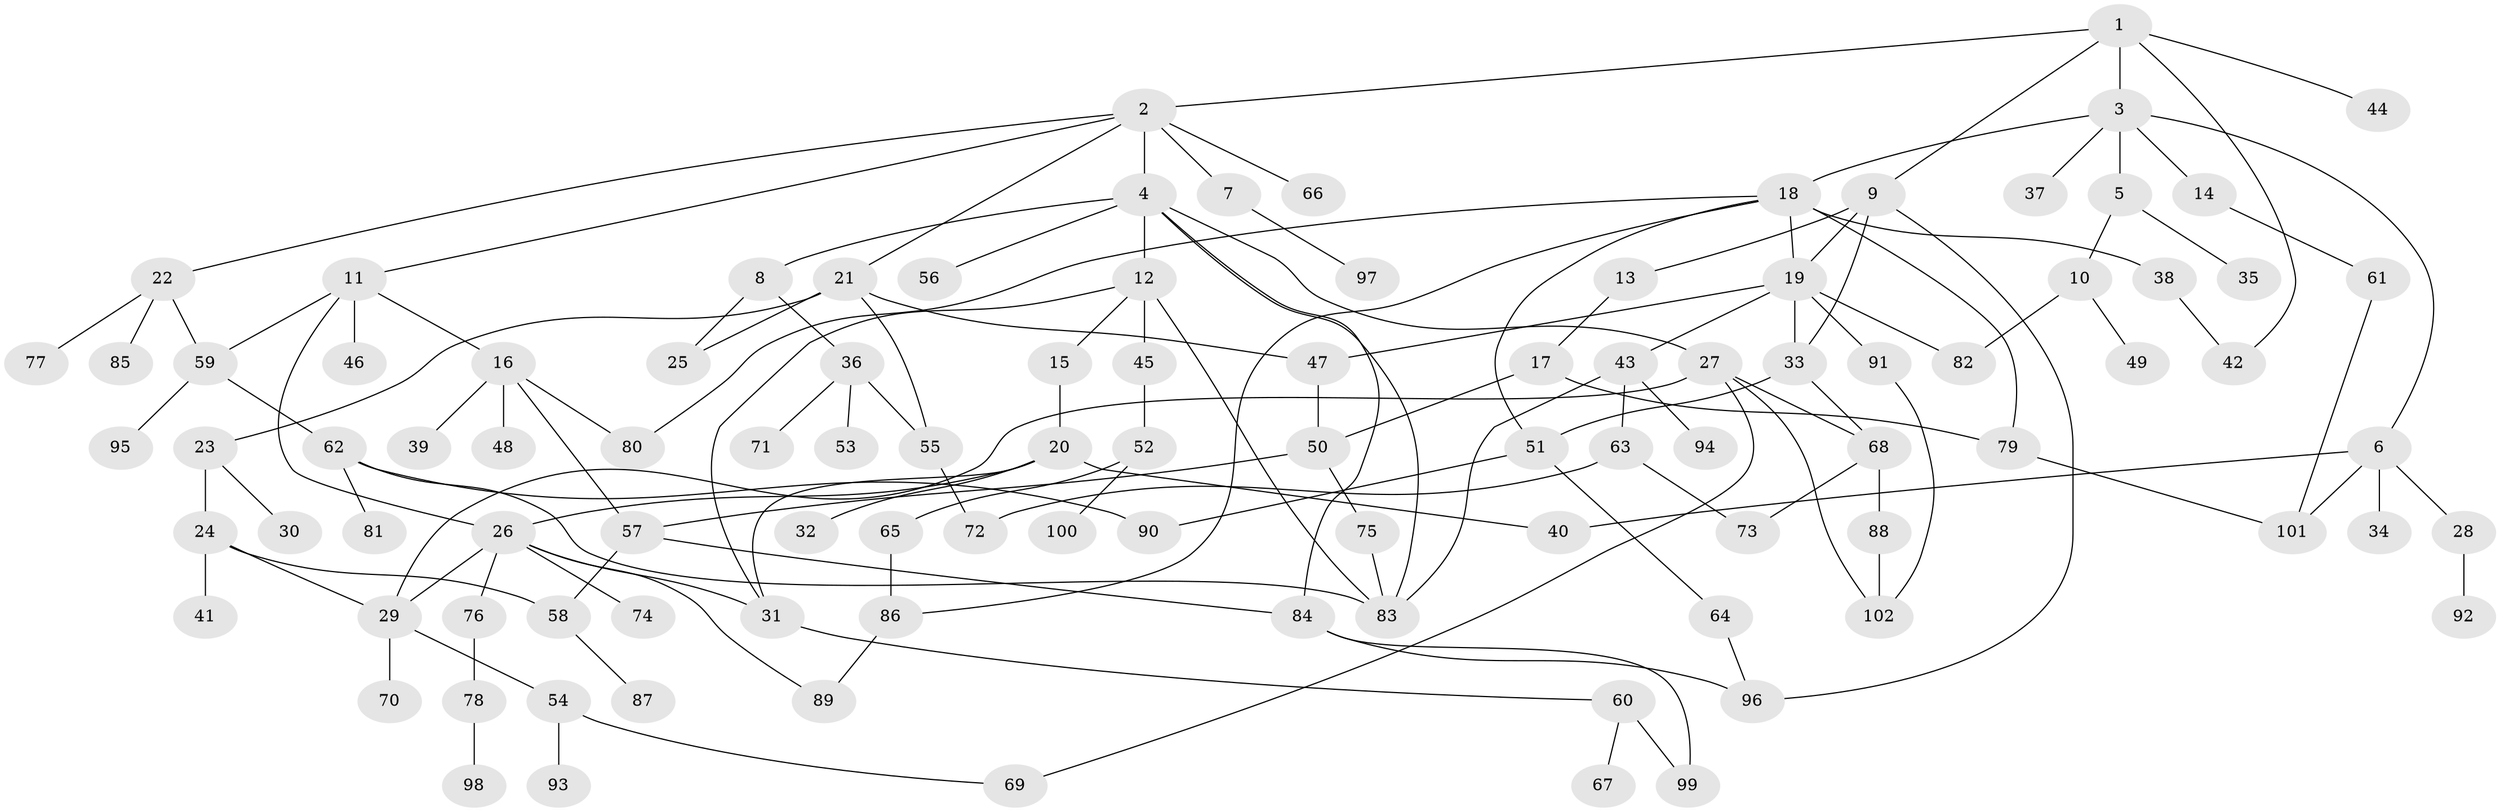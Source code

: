 // coarse degree distribution, {4: 0.06944444444444445, 10: 0.027777777777777776, 7: 0.08333333333333333, 5: 0.08333333333333333, 1: 0.3194444444444444, 3: 0.1527777777777778, 6: 0.027777777777777776, 8: 0.013888888888888888, 2: 0.2222222222222222}
// Generated by graph-tools (version 1.1) at 2025/51/02/27/25 19:51:40]
// undirected, 102 vertices, 140 edges
graph export_dot {
graph [start="1"]
  node [color=gray90,style=filled];
  1;
  2;
  3;
  4;
  5;
  6;
  7;
  8;
  9;
  10;
  11;
  12;
  13;
  14;
  15;
  16;
  17;
  18;
  19;
  20;
  21;
  22;
  23;
  24;
  25;
  26;
  27;
  28;
  29;
  30;
  31;
  32;
  33;
  34;
  35;
  36;
  37;
  38;
  39;
  40;
  41;
  42;
  43;
  44;
  45;
  46;
  47;
  48;
  49;
  50;
  51;
  52;
  53;
  54;
  55;
  56;
  57;
  58;
  59;
  60;
  61;
  62;
  63;
  64;
  65;
  66;
  67;
  68;
  69;
  70;
  71;
  72;
  73;
  74;
  75;
  76;
  77;
  78;
  79;
  80;
  81;
  82;
  83;
  84;
  85;
  86;
  87;
  88;
  89;
  90;
  91;
  92;
  93;
  94;
  95;
  96;
  97;
  98;
  99;
  100;
  101;
  102;
  1 -- 2;
  1 -- 3;
  1 -- 9;
  1 -- 42;
  1 -- 44;
  2 -- 4;
  2 -- 7;
  2 -- 11;
  2 -- 21;
  2 -- 22;
  2 -- 66;
  3 -- 5;
  3 -- 6;
  3 -- 14;
  3 -- 18;
  3 -- 37;
  4 -- 8;
  4 -- 12;
  4 -- 27;
  4 -- 56;
  4 -- 83;
  4 -- 84;
  5 -- 10;
  5 -- 35;
  6 -- 28;
  6 -- 34;
  6 -- 40;
  6 -- 101;
  7 -- 97;
  8 -- 25;
  8 -- 36;
  9 -- 13;
  9 -- 96;
  9 -- 33;
  9 -- 19;
  10 -- 49;
  10 -- 82;
  11 -- 16;
  11 -- 26;
  11 -- 46;
  11 -- 59;
  12 -- 15;
  12 -- 31;
  12 -- 45;
  12 -- 83;
  13 -- 17;
  14 -- 61;
  15 -- 20;
  16 -- 39;
  16 -- 48;
  16 -- 57;
  16 -- 80;
  17 -- 50;
  17 -- 79;
  18 -- 19;
  18 -- 38;
  18 -- 79;
  18 -- 80;
  18 -- 86;
  18 -- 51;
  19 -- 33;
  19 -- 43;
  19 -- 82;
  19 -- 91;
  19 -- 47;
  20 -- 32;
  20 -- 31;
  20 -- 40;
  20 -- 26;
  21 -- 23;
  21 -- 47;
  21 -- 55;
  21 -- 25;
  22 -- 77;
  22 -- 85;
  22 -- 59;
  23 -- 24;
  23 -- 30;
  24 -- 29;
  24 -- 41;
  24 -- 58;
  26 -- 74;
  26 -- 76;
  26 -- 89;
  26 -- 31;
  26 -- 29;
  27 -- 69;
  27 -- 102;
  27 -- 29;
  27 -- 68;
  28 -- 92;
  29 -- 54;
  29 -- 70;
  31 -- 60;
  33 -- 51;
  33 -- 68;
  36 -- 53;
  36 -- 71;
  36 -- 55;
  38 -- 42;
  43 -- 63;
  43 -- 94;
  43 -- 83;
  45 -- 52;
  47 -- 50;
  50 -- 75;
  50 -- 57;
  51 -- 64;
  51 -- 90;
  52 -- 65;
  52 -- 100;
  54 -- 93;
  54 -- 69;
  55 -- 72;
  57 -- 58;
  57 -- 84;
  58 -- 87;
  59 -- 62;
  59 -- 95;
  60 -- 67;
  60 -- 99;
  61 -- 101;
  62 -- 81;
  62 -- 83;
  62 -- 90;
  63 -- 72;
  63 -- 73;
  64 -- 96;
  65 -- 86;
  68 -- 73;
  68 -- 88;
  75 -- 83;
  76 -- 78;
  78 -- 98;
  79 -- 101;
  84 -- 99;
  84 -- 96;
  86 -- 89;
  88 -- 102;
  91 -- 102;
}
